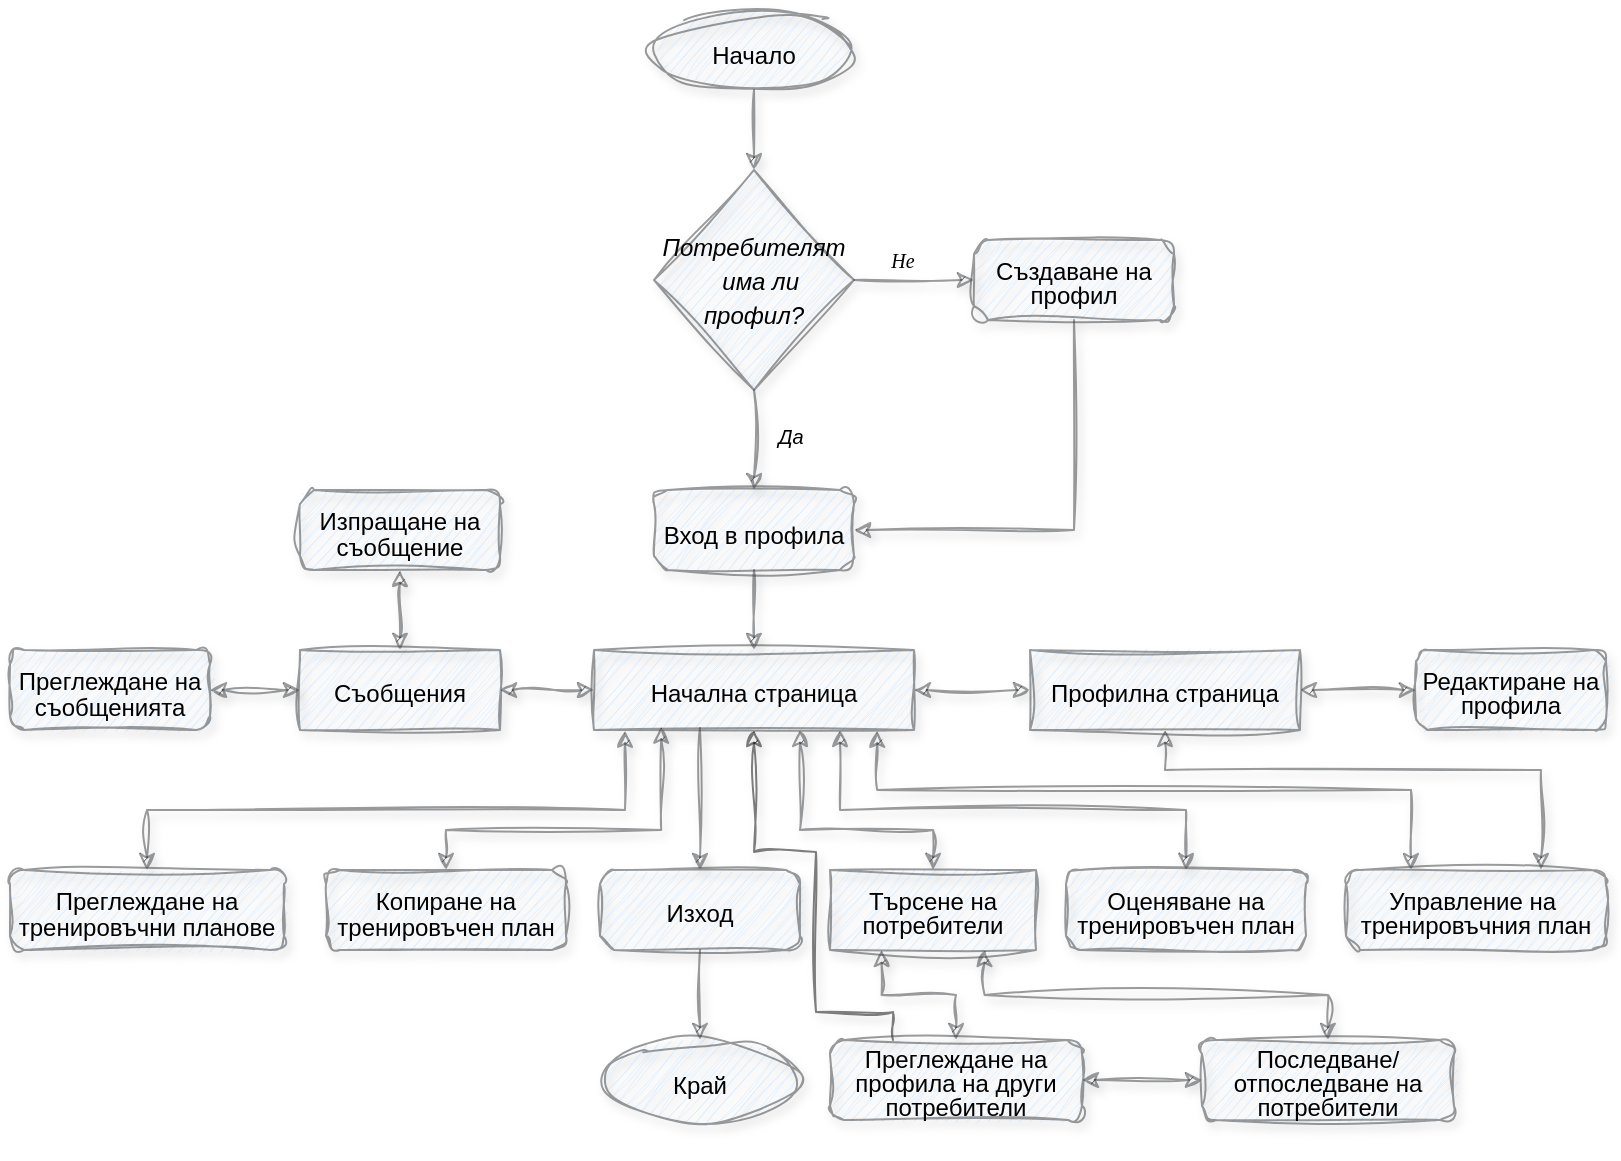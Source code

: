 <mxfile version="21.3.8" type="github">
  <diagram id="C5RBs43oDa-KdzZeNtuy" name="Page-1">
    <mxGraphModel dx="1050" dy="581" grid="0" gridSize="10" guides="1" tooltips="1" connect="1" arrows="1" fold="1" page="1" pageScale="1" pageWidth="827" pageHeight="1169" math="0" shadow="0">
      <root>
        <mxCell id="WIyWlLk6GJQsqaUBKTNV-0" />
        <mxCell id="WIyWlLk6GJQsqaUBKTNV-1" parent="WIyWlLk6GJQsqaUBKTNV-0" />
        <mxCell id="3TFM3hJCEPJsRZKhH2WV-3" value="" style="edgeStyle=orthogonalEdgeStyle;rounded=0;hachureGap=4;orthogonalLoop=1;jettySize=auto;html=1;fontFamily=Architects Daughter;fontSource=https%3A%2F%2Ffonts.googleapis.com%2Fcss%3Ffamily%3DArchitects%2BDaughter;fontSize=16;exitX=0.5;exitY=1;exitDx=0;exitDy=0;exitPerimeter=0;shadow=1;sketch=1;curveFitting=1;jiggle=2;strokeWidth=1;opacity=50;fillColor=#cce5ff;strokeColor=#36393d;" edge="1" parent="WIyWlLk6GJQsqaUBKTNV-1" source="3TFM3hJCEPJsRZKhH2WV-5" target="3TFM3hJCEPJsRZKhH2WV-2">
          <mxGeometry relative="1" as="geometry">
            <mxPoint x="434" y="100" as="sourcePoint" />
          </mxGeometry>
        </mxCell>
        <mxCell id="3TFM3hJCEPJsRZKhH2WV-7" style="edgeStyle=orthogonalEdgeStyle;rounded=0;hachureGap=4;orthogonalLoop=1;jettySize=auto;html=1;exitX=1;exitY=0.5;exitDx=0;exitDy=0;fontFamily=Architects Daughter;fontSource=https%3A%2F%2Ffonts.googleapis.com%2Fcss%3Ffamily%3DArchitects%2BDaughter;fontSize=16;shadow=1;sketch=1;curveFitting=1;jiggle=2;strokeWidth=1;opacity=50;fillColor=#cce5ff;strokeColor=#36393d;" edge="1" parent="WIyWlLk6GJQsqaUBKTNV-1" source="3TFM3hJCEPJsRZKhH2WV-2" target="3TFM3hJCEPJsRZKhH2WV-4">
          <mxGeometry relative="1" as="geometry" />
        </mxCell>
        <mxCell id="3TFM3hJCEPJsRZKhH2WV-9" style="edgeStyle=orthogonalEdgeStyle;rounded=0;hachureGap=4;orthogonalLoop=1;jettySize=auto;html=1;entryX=0.5;entryY=0;entryDx=0;entryDy=0;fontFamily=Architects Daughter;fontSource=https%3A%2F%2Ffonts.googleapis.com%2Fcss%3Ffamily%3DArchitects%2BDaughter;fontSize=16;shadow=1;sketch=1;curveFitting=1;jiggle=2;strokeWidth=1;opacity=50;fillColor=#cce5ff;strokeColor=#36393d;" edge="1" parent="WIyWlLk6GJQsqaUBKTNV-1" source="3TFM3hJCEPJsRZKhH2WV-2" target="3TFM3hJCEPJsRZKhH2WV-8">
          <mxGeometry relative="1" as="geometry" />
        </mxCell>
        <mxCell id="3TFM3hJCEPJsRZKhH2WV-2" value="&lt;p style=&quot;line-height: 75%;&quot;&gt;&lt;span style=&quot;font-size: 12px; font-family: Helvetica; background-color: initial;&quot;&gt;&lt;i&gt;&amp;nbsp;Потребителят&amp;nbsp; &amp;nbsp; има ли профил?&lt;/i&gt;&lt;/span&gt;&lt;br&gt;&lt;/p&gt;" style="rhombus;whiteSpace=wrap;html=1;hachureGap=4;fontFamily=Architects Daughter;fontSource=https%3A%2F%2Ffonts.googleapis.com%2Fcss%3Ffamily%3DArchitects%2BDaughter;fontSize=20;align=center;strokeWidth=1;shadow=1;sketch=1;curveFitting=1;jiggle=2;opacity=50;fillColor=#cce5ff;strokeColor=#36393d;" vertex="1" parent="WIyWlLk6GJQsqaUBKTNV-1">
          <mxGeometry x="384" y="130" width="100" height="110" as="geometry" />
        </mxCell>
        <mxCell id="3TFM3hJCEPJsRZKhH2WV-4" value="&lt;p style=&quot;line-height: 50%;&quot;&gt;&lt;font face=&quot;Helvetica&quot; style=&quot;font-size: 12px;&quot;&gt;Създаване на профил&lt;/font&gt;&lt;/p&gt;" style="rounded=1;whiteSpace=wrap;html=1;absoluteArcSize=1;arcSize=14;strokeWidth=1;hachureGap=4;fontFamily=Architects Daughter;fontSource=https%3A%2F%2Ffonts.googleapis.com%2Fcss%3Ffamily%3DArchitects%2BDaughter;fontSize=20;shadow=1;sketch=1;curveFitting=1;jiggle=2;opacity=50;fillColor=#cce5ff;strokeColor=#36393d;" vertex="1" parent="WIyWlLk6GJQsqaUBKTNV-1">
          <mxGeometry x="544" y="165" width="100" height="40" as="geometry" />
        </mxCell>
        <mxCell id="3TFM3hJCEPJsRZKhH2WV-5" value="&lt;font face=&quot;Helvetica&quot; style=&quot;font-size: 12px;&quot;&gt;Начало&lt;/font&gt;" style="strokeWidth=1;html=1;shape=mxgraph.flowchart.start_1;whiteSpace=wrap;hachureGap=4;fontFamily=Architects Daughter;fontSource=https%3A%2F%2Ffonts.googleapis.com%2Fcss%3Ffamily%3DArchitects%2BDaughter;fontSize=20;shadow=1;sketch=1;curveFitting=1;jiggle=2;opacity=50;fillColor=#cce5ff;strokeColor=#36393d;" vertex="1" parent="WIyWlLk6GJQsqaUBKTNV-1">
          <mxGeometry x="384" y="50" width="100" height="40" as="geometry" />
        </mxCell>
        <mxCell id="3TFM3hJCEPJsRZKhH2WV-6" value="&lt;font face=&quot;Helvetica&quot; style=&quot;font-size: 12px;&quot;&gt;Край&lt;/font&gt;" style="strokeWidth=1;html=1;shape=mxgraph.flowchart.start_1;whiteSpace=wrap;hachureGap=4;fontFamily=Architects Daughter;fontSource=https%3A%2F%2Ffonts.googleapis.com%2Fcss%3Ffamily%3DArchitects%2BDaughter;fontSize=20;shadow=1;sketch=1;curveFitting=1;jiggle=2;opacity=50;fillColor=#cce5ff;strokeColor=#36393d;" vertex="1" parent="WIyWlLk6GJQsqaUBKTNV-1">
          <mxGeometry x="357" y="565" width="100" height="40" as="geometry" />
        </mxCell>
        <mxCell id="3TFM3hJCEPJsRZKhH2WV-17" value="" style="rounded=0;hachureGap=4;orthogonalLoop=1;jettySize=auto;html=1;fontFamily=Architects Daughter;fontSource=https%3A%2F%2Ffonts.googleapis.com%2Fcss%3Ffamily%3DArchitects%2BDaughter;fontSize=16;exitX=0.5;exitY=1;exitDx=0;exitDy=0;entryX=0.5;entryY=0;entryDx=0;entryDy=0;edgeStyle=orthogonalEdgeStyle;shadow=1;sketch=1;curveFitting=1;jiggle=2;strokeWidth=1;opacity=50;fillColor=#cce5ff;strokeColor=#36393d;" edge="1" parent="WIyWlLk6GJQsqaUBKTNV-1" source="3TFM3hJCEPJsRZKhH2WV-8" target="3TFM3hJCEPJsRZKhH2WV-14">
          <mxGeometry relative="1" as="geometry">
            <mxPoint x="420" y="330" as="sourcePoint" />
          </mxGeometry>
        </mxCell>
        <mxCell id="3TFM3hJCEPJsRZKhH2WV-8" value="&lt;font style=&quot;font-size: 12px;&quot; face=&quot;Helvetica&quot;&gt;Вход в профила&lt;/font&gt;" style="rounded=1;whiteSpace=wrap;html=1;absoluteArcSize=1;arcSize=14;strokeWidth=1;hachureGap=4;fontFamily=Architects Daughter;fontSource=https%3A%2F%2Ffonts.googleapis.com%2Fcss%3Ffamily%3DArchitects%2BDaughter;fontSize=20;shadow=1;sketch=1;curveFitting=1;jiggle=2;opacity=50;fillColor=#cce5ff;strokeColor=#36393d;" vertex="1" parent="WIyWlLk6GJQsqaUBKTNV-1">
          <mxGeometry x="384" y="290" width="100" height="40" as="geometry" />
        </mxCell>
        <mxCell id="3TFM3hJCEPJsRZKhH2WV-11" value="&lt;p style=&quot;line-height: 60%;&quot;&gt;&lt;font style=&quot;font-size: 10px;&quot; face=&quot;Verdana&quot;&gt;&lt;i&gt;Не&lt;/i&gt;&lt;/font&gt;&lt;/p&gt;" style="text;html=1;align=center;verticalAlign=middle;resizable=0;points=[];autosize=1;strokeColor=#36393d;fillColor=#cce5ff;fontSize=20;fontFamily=Architects Daughter;shadow=1;sketch=1;curveFitting=1;jiggle=2;strokeWidth=1;opacity=0;" vertex="1" parent="WIyWlLk6GJQsqaUBKTNV-1">
          <mxGeometry x="488" y="139" width="40" height="70" as="geometry" />
        </mxCell>
        <mxCell id="3TFM3hJCEPJsRZKhH2WV-33" value="" style="rounded=0;hachureGap=4;orthogonalLoop=1;jettySize=auto;html=1;fontFamily=Architects Daughter;fontSource=https%3A%2F%2Ffonts.googleapis.com%2Fcss%3Ffamily%3DArchitects%2BDaughter;fontSize=16;exitX=0.331;exitY=0.975;exitDx=0;exitDy=0;exitPerimeter=0;shadow=1;sketch=1;curveFitting=1;jiggle=2;strokeWidth=1;opacity=50;fillColor=#cce5ff;strokeColor=#36393d;" edge="1" parent="WIyWlLk6GJQsqaUBKTNV-1" source="3TFM3hJCEPJsRZKhH2WV-14" target="3TFM3hJCEPJsRZKhH2WV-31">
          <mxGeometry relative="1" as="geometry">
            <mxPoint x="420" y="410" as="sourcePoint" />
          </mxGeometry>
        </mxCell>
        <mxCell id="3TFM3hJCEPJsRZKhH2WV-34" value="" style="rounded=0;hachureGap=4;orthogonalLoop=1;jettySize=auto;html=1;fontFamily=Architects Daughter;fontSource=https%3A%2F%2Ffonts.googleapis.com%2Fcss%3Ffamily%3DArchitects%2BDaughter;fontSize=16;exitX=1;exitY=0.5;exitDx=0;exitDy=0;startArrow=classic;startFill=1;targetPerimeterSpacing=0;shadow=1;sketch=1;curveFitting=1;jiggle=2;strokeWidth=1;opacity=50;fillColor=#cce5ff;strokeColor=#36393d;" edge="1" parent="WIyWlLk6GJQsqaUBKTNV-1" source="3TFM3hJCEPJsRZKhH2WV-14" target="3TFM3hJCEPJsRZKhH2WV-30">
          <mxGeometry relative="1" as="geometry" />
        </mxCell>
        <mxCell id="3TFM3hJCEPJsRZKhH2WV-69" style="edgeStyle=orthogonalEdgeStyle;shape=connector;rounded=0;hachureGap=4;orthogonalLoop=1;jettySize=auto;html=1;exitX=0.21;exitY=0.958;exitDx=0;exitDy=0;labelBackgroundColor=default;strokeColor=#36393d;fontFamily=Architects Daughter;fontSource=https%3A%2F%2Ffonts.googleapis.com%2Fcss%3Ffamily%3DArchitects%2BDaughter;fontSize=20;fontColor=default;endArrow=classic;startArrow=classic;startFill=1;entryX=0.5;entryY=0;entryDx=0;entryDy=0;exitPerimeter=0;shadow=1;sketch=1;curveFitting=1;jiggle=2;strokeWidth=1;opacity=50;fillColor=#cce5ff;" edge="1" parent="WIyWlLk6GJQsqaUBKTNV-1" source="3TFM3hJCEPJsRZKhH2WV-14" target="3TFM3hJCEPJsRZKhH2WV-60">
          <mxGeometry relative="1" as="geometry">
            <mxPoint x="337" y="500" as="targetPoint" />
            <Array as="points">
              <mxPoint x="388" y="460" />
              <mxPoint x="280" y="460" />
            </Array>
          </mxGeometry>
        </mxCell>
        <mxCell id="3TFM3hJCEPJsRZKhH2WV-70" style="edgeStyle=orthogonalEdgeStyle;shape=connector;rounded=0;hachureGap=4;orthogonalLoop=1;jettySize=auto;html=1;exitX=0.097;exitY=1.008;exitDx=0;exitDy=0;labelBackgroundColor=default;strokeColor=#36393d;fontFamily=Architects Daughter;fontSource=https%3A%2F%2Ffonts.googleapis.com%2Fcss%3Ffamily%3DArchitects%2BDaughter;fontSize=20;fontColor=default;endArrow=classic;startArrow=classic;startFill=1;exitPerimeter=0;entryX=0.5;entryY=0;entryDx=0;entryDy=0;shadow=1;sketch=1;curveFitting=1;jiggle=2;strokeWidth=1;opacity=50;fillColor=#cce5ff;" edge="1" parent="WIyWlLk6GJQsqaUBKTNV-1" source="3TFM3hJCEPJsRZKhH2WV-14" target="3TFM3hJCEPJsRZKhH2WV-59">
          <mxGeometry relative="1" as="geometry">
            <Array as="points">
              <mxPoint x="370" y="450" />
              <mxPoint x="131" y="450" />
            </Array>
          </mxGeometry>
        </mxCell>
        <mxCell id="3TFM3hJCEPJsRZKhH2WV-84" style="edgeStyle=elbowEdgeStyle;shape=connector;rounded=0;hachureGap=4;orthogonalLoop=1;jettySize=auto;html=1;exitX=0.885;exitY=1.008;exitDx=0;exitDy=0;labelBackgroundColor=default;strokeColor=#36393d;fontFamily=Architects Daughter;fontSource=https%3A%2F%2Ffonts.googleapis.com%2Fcss%3Ffamily%3DArchitects%2BDaughter;fontSize=20;fontColor=default;endArrow=classic;startArrow=classic;startFill=1;elbow=vertical;entryX=0.25;entryY=0;entryDx=0;entryDy=0;exitPerimeter=0;shadow=1;sketch=1;curveFitting=1;jiggle=2;strokeWidth=1;opacity=50;fillColor=#cce5ff;" edge="1" parent="WIyWlLk6GJQsqaUBKTNV-1" source="3TFM3hJCEPJsRZKhH2WV-14" target="3TFM3hJCEPJsRZKhH2WV-37">
          <mxGeometry relative="1" as="geometry">
            <mxPoint x="760" y="460" as="targetPoint" />
            <Array as="points">
              <mxPoint x="640" y="440" />
            </Array>
          </mxGeometry>
        </mxCell>
        <mxCell id="3TFM3hJCEPJsRZKhH2WV-14" value="&lt;p style=&quot;line-height: 50%;&quot;&gt;&lt;font style=&quot;font-size: 12px;&quot; face=&quot;Helvetica&quot;&gt;Начална страница&lt;/font&gt;&lt;/p&gt;" style="rounded=0;whiteSpace=wrap;html=1;absoluteArcSize=1;arcSize=14;strokeWidth=1;hachureGap=4;fontFamily=Architects Daughter;fontSource=https%3A%2F%2Ffonts.googleapis.com%2Fcss%3Ffamily%3DArchitects%2BDaughter;fontSize=20;shadow=1;sketch=1;curveFitting=1;jiggle=2;opacity=50;fillColor=#cce5ff;strokeColor=#36393d;" vertex="1" parent="WIyWlLk6GJQsqaUBKTNV-1">
          <mxGeometry x="354" y="370" width="160" height="40" as="geometry" />
        </mxCell>
        <mxCell id="3TFM3hJCEPJsRZKhH2WV-23" value="&lt;font style=&quot;font-size: 10px;&quot; face=&quot;Helvetica&quot;&gt;&lt;i&gt;Да&lt;/i&gt;&lt;/font&gt;" style="text;html=1;align=center;verticalAlign=middle;resizable=0;points=[];autosize=1;strokeColor=#36393d;fillColor=#cce5ff;fontSize=20;fontFamily=Architects Daughter;shadow=1;sketch=1;curveFitting=1;jiggle=2;strokeWidth=1;opacity=0;" vertex="1" parent="WIyWlLk6GJQsqaUBKTNV-1">
          <mxGeometry x="432" y="240" width="40" height="40" as="geometry" />
        </mxCell>
        <mxCell id="3TFM3hJCEPJsRZKhH2WV-25" value="" style="edgeStyle=orthogonalEdgeStyle;rounded=0;hachureGap=4;orthogonalLoop=1;jettySize=auto;html=1;fontFamily=Architects Daughter;fontSource=https%3A%2F%2Ffonts.googleapis.com%2Fcss%3Ffamily%3DArchitects%2BDaughter;fontSize=16;exitX=0.5;exitY=1;exitDx=0;exitDy=0;entryX=1;entryY=0.5;entryDx=0;entryDy=0;shadow=1;sketch=1;curveFitting=1;jiggle=2;strokeWidth=1;opacity=50;fillColor=#cce5ff;strokeColor=#36393d;" edge="1" parent="WIyWlLk6GJQsqaUBKTNV-1" source="3TFM3hJCEPJsRZKhH2WV-4" target="3TFM3hJCEPJsRZKhH2WV-8">
          <mxGeometry relative="1" as="geometry">
            <mxPoint x="600" y="205" as="sourcePoint" />
            <mxPoint x="600" y="260" as="targetPoint" />
          </mxGeometry>
        </mxCell>
        <mxCell id="3TFM3hJCEPJsRZKhH2WV-80" value="" style="edgeStyle=orthogonalEdgeStyle;shape=connector;rounded=0;hachureGap=4;orthogonalLoop=1;jettySize=auto;html=1;labelBackgroundColor=default;strokeColor=#36393d;fontFamily=Architects Daughter;fontSource=https%3A%2F%2Ffonts.googleapis.com%2Fcss%3Ffamily%3DArchitects%2BDaughter;fontSize=20;fontColor=default;endArrow=classic;startArrow=classic;startFill=1;entryX=0.75;entryY=0;entryDx=0;entryDy=0;shadow=1;sketch=1;curveFitting=1;jiggle=2;strokeWidth=1;opacity=50;fillColor=#cce5ff;" edge="1" parent="WIyWlLk6GJQsqaUBKTNV-1" source="3TFM3hJCEPJsRZKhH2WV-30" target="3TFM3hJCEPJsRZKhH2WV-37">
          <mxGeometry relative="1" as="geometry">
            <Array as="points">
              <mxPoint x="640" y="430" />
              <mxPoint x="828" y="430" />
            </Array>
          </mxGeometry>
        </mxCell>
        <mxCell id="3TFM3hJCEPJsRZKhH2WV-30" value="&lt;p style=&quot;line-height: 50%;&quot;&gt;&lt;font style=&quot;font-size: 12px;&quot; face=&quot;Helvetica&quot;&gt;Профилна страница&lt;/font&gt;&lt;/p&gt;" style="rounded=0;whiteSpace=wrap;html=1;absoluteArcSize=1;arcSize=14;strokeWidth=1;hachureGap=4;fontFamily=Architects Daughter;fontSource=https%3A%2F%2Ffonts.googleapis.com%2Fcss%3Ffamily%3DArchitects%2BDaughter;fontSize=20;shadow=1;sketch=1;curveFitting=1;jiggle=2;opacity=50;fillColor=#cce5ff;strokeColor=#36393d;" vertex="1" parent="WIyWlLk6GJQsqaUBKTNV-1">
          <mxGeometry x="572" y="370" width="135" height="40" as="geometry" />
        </mxCell>
        <mxCell id="3TFM3hJCEPJsRZKhH2WV-32" value="" style="edgeStyle=orthogonalEdgeStyle;rounded=0;hachureGap=4;orthogonalLoop=1;jettySize=auto;html=1;fontFamily=Architects Daughter;fontSource=https%3A%2F%2Ffonts.googleapis.com%2Fcss%3Ffamily%3DArchitects%2BDaughter;fontSize=16;shadow=1;sketch=1;curveFitting=1;jiggle=2;strokeWidth=1;opacity=50;fillColor=#cce5ff;strokeColor=#36393d;" edge="1" parent="WIyWlLk6GJQsqaUBKTNV-1" source="3TFM3hJCEPJsRZKhH2WV-31" target="3TFM3hJCEPJsRZKhH2WV-6">
          <mxGeometry relative="1" as="geometry" />
        </mxCell>
        <mxCell id="3TFM3hJCEPJsRZKhH2WV-31" value="&lt;p style=&quot;line-height: 50%;&quot;&gt;&lt;font style=&quot;font-size: 12px;&quot; face=&quot;Helvetica&quot;&gt;Изход&lt;/font&gt;&lt;/p&gt;" style="rounded=1;whiteSpace=wrap;html=1;absoluteArcSize=1;arcSize=14;strokeWidth=1;hachureGap=4;fontFamily=Architects Daughter;fontSource=https%3A%2F%2Ffonts.googleapis.com%2Fcss%3Ffamily%3DArchitects%2BDaughter;fontSize=20;shadow=1;sketch=1;curveFitting=1;jiggle=2;opacity=50;fillColor=#cce5ff;strokeColor=#36393d;" vertex="1" parent="WIyWlLk6GJQsqaUBKTNV-1">
          <mxGeometry x="357" y="480" width="100" height="40" as="geometry" />
        </mxCell>
        <mxCell id="3TFM3hJCEPJsRZKhH2WV-73" value="" style="edgeStyle=orthogonalEdgeStyle;shape=connector;rounded=0;hachureGap=4;orthogonalLoop=1;jettySize=auto;html=1;labelBackgroundColor=default;strokeColor=#36393d;fontFamily=Architects Daughter;fontSource=https%3A%2F%2Ffonts.googleapis.com%2Fcss%3Ffamily%3DArchitects%2BDaughter;fontSize=20;fontColor=default;endArrow=classic;startArrow=classic;startFill=1;shadow=1;sketch=1;curveFitting=1;jiggle=2;strokeWidth=1;opacity=50;fillColor=#cce5ff;" edge="1" parent="WIyWlLk6GJQsqaUBKTNV-1" source="3TFM3hJCEPJsRZKhH2WV-35" target="3TFM3hJCEPJsRZKhH2WV-14">
          <mxGeometry relative="1" as="geometry" />
        </mxCell>
        <mxCell id="3TFM3hJCEPJsRZKhH2WV-35" value="&lt;p style=&quot;line-height: 50%;&quot;&gt;&lt;font face=&quot;Helvetica&quot;&gt;&lt;span style=&quot;font-size: 12px;&quot;&gt;Съобщения&lt;/span&gt;&lt;/font&gt;&lt;/p&gt;" style="rounded=0;whiteSpace=wrap;html=1;absoluteArcSize=1;arcSize=14;strokeWidth=1;hachureGap=4;fontFamily=Architects Daughter;fontSource=https%3A%2F%2Ffonts.googleapis.com%2Fcss%3Ffamily%3DArchitects%2BDaughter;fontSize=20;shadow=1;sketch=1;curveFitting=1;jiggle=2;opacity=50;fillColor=#cce5ff;strokeColor=#36393d;" vertex="1" parent="WIyWlLk6GJQsqaUBKTNV-1">
          <mxGeometry x="207" y="370" width="100" height="40" as="geometry" />
        </mxCell>
        <mxCell id="3TFM3hJCEPJsRZKhH2WV-37" value="&lt;p style=&quot;line-height: 50%;&quot;&gt;&lt;font style=&quot;font-size: 12px;&quot; face=&quot;Helvetica&quot;&gt;Управление на&amp;nbsp; тренировъчния план&lt;/font&gt;&lt;/p&gt;" style="rounded=1;whiteSpace=wrap;html=1;absoluteArcSize=1;arcSize=14;strokeWidth=1;hachureGap=4;fontFamily=Architects Daughter;fontSource=https%3A%2F%2Ffonts.googleapis.com%2Fcss%3Ffamily%3DArchitects%2BDaughter;fontSize=20;shadow=1;sketch=1;curveFitting=1;jiggle=2;opacity=50;fillColor=#cce5ff;strokeColor=#36393d;" vertex="1" parent="WIyWlLk6GJQsqaUBKTNV-1">
          <mxGeometry x="730" y="480" width="130" height="40" as="geometry" />
        </mxCell>
        <mxCell id="3TFM3hJCEPJsRZKhH2WV-67" value="" style="shape=connector;rounded=0;hachureGap=4;orthogonalLoop=1;jettySize=auto;html=1;labelBackgroundColor=default;strokeColor=#36393d;fontFamily=Architects Daughter;fontSource=https%3A%2F%2Ffonts.googleapis.com%2Fcss%3Ffamily%3DArchitects%2BDaughter;fontSize=20;fontColor=default;endArrow=classic;startArrow=classic;startFill=1;shadow=1;sketch=1;curveFitting=1;jiggle=2;strokeWidth=1;opacity=50;fillColor=#cce5ff;" edge="1" parent="WIyWlLk6GJQsqaUBKTNV-1" source="3TFM3hJCEPJsRZKhH2WV-40" target="3TFM3hJCEPJsRZKhH2WV-30">
          <mxGeometry relative="1" as="geometry" />
        </mxCell>
        <mxCell id="3TFM3hJCEPJsRZKhH2WV-40" value="&lt;p style=&quot;line-height: 50%;&quot;&gt;&lt;font style=&quot;font-size: 12px;&quot; face=&quot;Helvetica&quot;&gt;Редактиране на профила&lt;/font&gt;&lt;/p&gt;" style="whiteSpace=wrap;html=1;fontSize=20;fontFamily=Architects Daughter;rounded=1;arcSize=14;strokeWidth=1;hachureGap=4;fontSource=https%3A%2F%2Ffonts.googleapis.com%2Fcss%3Ffamily%3DArchitects%2BDaughter;shadow=1;sketch=1;curveFitting=1;jiggle=2;opacity=50;fillColor=#cce5ff;strokeColor=#36393d;" vertex="1" parent="WIyWlLk6GJQsqaUBKTNV-1">
          <mxGeometry x="765" y="370" width="95" height="40" as="geometry" />
        </mxCell>
        <mxCell id="3TFM3hJCEPJsRZKhH2WV-74" value="" style="edgeStyle=orthogonalEdgeStyle;shape=connector;rounded=0;hachureGap=4;orthogonalLoop=1;jettySize=auto;html=1;labelBackgroundColor=default;strokeColor=#36393d;fontFamily=Architects Daughter;fontSource=https%3A%2F%2Ffonts.googleapis.com%2Fcss%3Ffamily%3DArchitects%2BDaughter;fontSize=20;fontColor=default;endArrow=classic;startArrow=classic;startFill=1;shadow=1;sketch=1;curveFitting=1;jiggle=2;strokeWidth=1;opacity=50;fillColor=#cce5ff;" edge="1" parent="WIyWlLk6GJQsqaUBKTNV-1" source="3TFM3hJCEPJsRZKhH2WV-49" target="3TFM3hJCEPJsRZKhH2WV-35">
          <mxGeometry relative="1" as="geometry" />
        </mxCell>
        <mxCell id="3TFM3hJCEPJsRZKhH2WV-49" value="&lt;p style=&quot;line-height: 50%;&quot;&gt;&lt;font face=&quot;Helvetica&quot;&gt;&lt;span style=&quot;font-size: 12px;&quot;&gt;Преглеждане на съобщенията&lt;/span&gt;&lt;/font&gt;&lt;/p&gt;" style="rounded=1;whiteSpace=wrap;html=1;absoluteArcSize=1;arcSize=14;strokeWidth=1;hachureGap=4;fontFamily=Architects Daughter;fontSource=https%3A%2F%2Ffonts.googleapis.com%2Fcss%3Ffamily%3DArchitects%2BDaughter;fontSize=20;shadow=1;sketch=1;curveFitting=1;jiggle=2;opacity=50;fillColor=#cce5ff;strokeColor=#36393d;" vertex="1" parent="WIyWlLk6GJQsqaUBKTNV-1">
          <mxGeometry x="62" y="370" width="100" height="40" as="geometry" />
        </mxCell>
        <mxCell id="3TFM3hJCEPJsRZKhH2WV-78" value="" style="edgeStyle=orthogonalEdgeStyle;shape=connector;rounded=0;hachureGap=4;orthogonalLoop=1;jettySize=auto;html=1;labelBackgroundColor=default;strokeColor=#36393d;fontFamily=Architects Daughter;fontSource=https%3A%2F%2Ffonts.googleapis.com%2Fcss%3Ffamily%3DArchitects%2BDaughter;fontSize=20;fontColor=default;endArrow=classic;startArrow=classic;startFill=1;shadow=1;sketch=1;curveFitting=1;jiggle=2;strokeWidth=1;opacity=50;fillColor=#cce5ff;" edge="1" parent="WIyWlLk6GJQsqaUBKTNV-1" source="3TFM3hJCEPJsRZKhH2WV-50" target="3TFM3hJCEPJsRZKhH2WV-35">
          <mxGeometry relative="1" as="geometry" />
        </mxCell>
        <mxCell id="3TFM3hJCEPJsRZKhH2WV-50" value="&lt;p style=&quot;line-height: 50%;&quot;&gt;&lt;font face=&quot;Helvetica&quot;&gt;&lt;span style=&quot;font-size: 12px;&quot;&gt;Изпращане на съобщение&lt;/span&gt;&lt;/font&gt;&lt;/p&gt;" style="rounded=1;whiteSpace=wrap;html=1;absoluteArcSize=1;arcSize=14;strokeWidth=1;hachureGap=4;fontFamily=Architects Daughter;fontSource=https%3A%2F%2Ffonts.googleapis.com%2Fcss%3Ffamily%3DArchitects%2BDaughter;fontSize=20;shadow=1;sketch=1;curveFitting=1;jiggle=2;opacity=50;fillColor=#cce5ff;strokeColor=#36393d;" vertex="1" parent="WIyWlLk6GJQsqaUBKTNV-1">
          <mxGeometry x="207" y="290" width="100" height="40" as="geometry" />
        </mxCell>
        <mxCell id="3TFM3hJCEPJsRZKhH2WV-59" value="&lt;p style=&quot;line-height: 50%;&quot;&gt;&lt;font face=&quot;Helvetica&quot;&gt;&lt;span style=&quot;font-size: 12px;&quot;&gt;Преглеждане на тренировъчни планове&lt;/span&gt;&lt;/font&gt;&lt;/p&gt;" style="rounded=1;whiteSpace=wrap;html=1;absoluteArcSize=1;arcSize=14;strokeWidth=1;hachureGap=4;fontFamily=Architects Daughter;fontSource=https%3A%2F%2Ffonts.googleapis.com%2Fcss%3Ffamily%3DArchitects%2BDaughter;fontSize=20;shadow=1;sketch=1;curveFitting=1;jiggle=2;opacity=50;fillColor=#cce5ff;strokeColor=#36393d;" vertex="1" parent="WIyWlLk6GJQsqaUBKTNV-1">
          <mxGeometry x="62" y="480" width="137" height="40" as="geometry" />
        </mxCell>
        <mxCell id="3TFM3hJCEPJsRZKhH2WV-60" value="&lt;p style=&quot;line-height: 50%;&quot;&gt;&lt;font face=&quot;Helvetica&quot;&gt;&lt;span style=&quot;font-size: 12px;&quot;&gt;Копиране на тренировъчен план&lt;/span&gt;&lt;/font&gt;&lt;/p&gt;" style="rounded=1;whiteSpace=wrap;html=1;absoluteArcSize=1;arcSize=14;strokeWidth=1;hachureGap=4;fontFamily=Architects Daughter;fontSource=https%3A%2F%2Ffonts.googleapis.com%2Fcss%3Ffamily%3DArchitects%2BDaughter;fontSize=20;shadow=1;sketch=1;curveFitting=1;jiggle=2;opacity=50;fillColor=#cce5ff;strokeColor=#36393d;" vertex="1" parent="WIyWlLk6GJQsqaUBKTNV-1">
          <mxGeometry x="220" y="480" width="120" height="40" as="geometry" />
        </mxCell>
        <mxCell id="3TFM3hJCEPJsRZKhH2WV-83" style="shape=connector;rounded=0;hachureGap=4;orthogonalLoop=1;jettySize=auto;html=1;labelBackgroundColor=default;strokeColor=#36393d;fontFamily=Architects Daughter;fontSource=https%3A%2F%2Ffonts.googleapis.com%2Fcss%3Ffamily%3DArchitects%2BDaughter;fontSize=20;fontColor=default;endArrow=classic;startArrow=classic;startFill=1;edgeStyle=orthogonalEdgeStyle;shadow=1;sketch=1;curveFitting=1;jiggle=2;strokeWidth=1;opacity=50;fillColor=#cce5ff;" edge="1" parent="WIyWlLk6GJQsqaUBKTNV-1" source="3TFM3hJCEPJsRZKhH2WV-81" target="3TFM3hJCEPJsRZKhH2WV-14">
          <mxGeometry relative="1" as="geometry">
            <mxPoint x="445" y="410" as="targetPoint" />
            <Array as="points">
              <mxPoint x="524" y="460" />
              <mxPoint x="457" y="460" />
            </Array>
          </mxGeometry>
        </mxCell>
        <mxCell id="3TFM3hJCEPJsRZKhH2WV-88" style="edgeStyle=orthogonalEdgeStyle;shape=connector;rounded=0;hachureGap=4;orthogonalLoop=1;jettySize=auto;html=1;labelBackgroundColor=default;strokeColor=#36393d;fontFamily=Architects Daughter;fontSource=https%3A%2F%2Ffonts.googleapis.com%2Fcss%3Ffamily%3DArchitects%2BDaughter;fontSize=20;fontColor=default;endArrow=classic;entryX=0.5;entryY=0;entryDx=0;entryDy=0;exitX=0.25;exitY=1;exitDx=0;exitDy=0;startArrow=classic;startFill=1;shadow=1;sketch=1;curveFitting=1;jiggle=2;strokeWidth=1;opacity=50;fillColor=#cce5ff;" edge="1" parent="WIyWlLk6GJQsqaUBKTNV-1" source="3TFM3hJCEPJsRZKhH2WV-81" target="3TFM3hJCEPJsRZKhH2WV-87">
          <mxGeometry relative="1" as="geometry">
            <mxPoint x="535" y="540" as="targetPoint" />
          </mxGeometry>
        </mxCell>
        <mxCell id="3TFM3hJCEPJsRZKhH2WV-89" style="edgeStyle=orthogonalEdgeStyle;shape=connector;rounded=0;hachureGap=4;orthogonalLoop=1;jettySize=auto;html=1;exitX=0.75;exitY=1;exitDx=0;exitDy=0;entryX=0.5;entryY=0;entryDx=0;entryDy=0;labelBackgroundColor=default;strokeColor=#36393d;fontFamily=Architects Daughter;fontSource=https%3A%2F%2Ffonts.googleapis.com%2Fcss%3Ffamily%3DArchitects%2BDaughter;fontSize=20;fontColor=default;endArrow=classic;startArrow=classic;startFill=1;shadow=1;sketch=1;curveFitting=1;jiggle=2;strokeWidth=1;opacity=50;fillColor=#cce5ff;" edge="1" parent="WIyWlLk6GJQsqaUBKTNV-1" source="3TFM3hJCEPJsRZKhH2WV-81" target="3TFM3hJCEPJsRZKhH2WV-86">
          <mxGeometry relative="1" as="geometry" />
        </mxCell>
        <mxCell id="3TFM3hJCEPJsRZKhH2WV-81" value="&lt;p style=&quot;line-height: 50%;&quot;&gt;&lt;font style=&quot;font-size: 12px;&quot; face=&quot;Helvetica&quot;&gt;Търсене на потребители&lt;/font&gt;&lt;/p&gt;" style="rounded=0;whiteSpace=wrap;html=1;absoluteArcSize=1;arcSize=14;strokeWidth=1;hachureGap=4;fontFamily=Architects Daughter;fontSource=https%3A%2F%2Ffonts.googleapis.com%2Fcss%3Ffamily%3DArchitects%2BDaughter;fontSize=20;shadow=1;sketch=1;curveFitting=1;jiggle=2;opacity=50;fillColor=#cce5ff;strokeColor=#36393d;" vertex="1" parent="WIyWlLk6GJQsqaUBKTNV-1">
          <mxGeometry x="472" y="480" width="103" height="40" as="geometry" />
        </mxCell>
        <mxCell id="3TFM3hJCEPJsRZKhH2WV-85" style="edgeStyle=orthogonalEdgeStyle;shape=connector;rounded=0;hachureGap=4;orthogonalLoop=1;jettySize=auto;html=1;exitX=0.5;exitY=0;exitDx=0;exitDy=0;labelBackgroundColor=default;strokeColor=#36393d;fontFamily=Architects Daughter;fontSource=https%3A%2F%2Ffonts.googleapis.com%2Fcss%3Ffamily%3DArchitects%2BDaughter;fontSize=20;fontColor=default;endArrow=classic;startArrow=classic;startFill=1;shadow=1;sketch=1;curveFitting=1;jiggle=2;strokeWidth=1;opacity=50;fillColor=#cce5ff;" edge="1" parent="WIyWlLk6GJQsqaUBKTNV-1" source="3TFM3hJCEPJsRZKhH2WV-82">
          <mxGeometry relative="1" as="geometry">
            <mxPoint x="477" y="410" as="targetPoint" />
            <Array as="points">
              <mxPoint x="650" y="450" />
              <mxPoint x="477" y="450" />
              <mxPoint x="477" y="410" />
            </Array>
          </mxGeometry>
        </mxCell>
        <mxCell id="3TFM3hJCEPJsRZKhH2WV-82" value="&lt;p style=&quot;line-height: 50%;&quot;&gt;&lt;font style=&quot;font-size: 12px;&quot; face=&quot;Helvetica&quot;&gt;Оценяване на тренировъчен план&lt;/font&gt;&lt;/p&gt;" style="rounded=1;whiteSpace=wrap;html=1;absoluteArcSize=1;arcSize=14;strokeWidth=1;hachureGap=4;fontFamily=Architects Daughter;fontSource=https%3A%2F%2Ffonts.googleapis.com%2Fcss%3Ffamily%3DArchitects%2BDaughter;fontSize=20;shadow=1;sketch=1;curveFitting=1;jiggle=2;opacity=50;fillColor=#cce5ff;strokeColor=#36393d;" vertex="1" parent="WIyWlLk6GJQsqaUBKTNV-1">
          <mxGeometry x="590" y="480" width="120" height="40" as="geometry" />
        </mxCell>
        <mxCell id="3TFM3hJCEPJsRZKhH2WV-90" value="" style="edgeStyle=orthogonalEdgeStyle;shape=connector;rounded=0;hachureGap=4;orthogonalLoop=1;jettySize=auto;html=1;labelBackgroundColor=default;strokeColor=#36393d;fontFamily=Architects Daughter;fontSource=https%3A%2F%2Ffonts.googleapis.com%2Fcss%3Ffamily%3DArchitects%2BDaughter;fontSize=20;fontColor=default;endArrow=classic;startArrow=classic;startFill=1;shadow=1;sketch=1;curveFitting=1;jiggle=2;strokeWidth=1;opacity=50;fillColor=#cce5ff;" edge="1" parent="WIyWlLk6GJQsqaUBKTNV-1" source="3TFM3hJCEPJsRZKhH2WV-86" target="3TFM3hJCEPJsRZKhH2WV-87">
          <mxGeometry relative="1" as="geometry" />
        </mxCell>
        <mxCell id="3TFM3hJCEPJsRZKhH2WV-86" value="&lt;p style=&quot;line-height: 50%;&quot;&gt;&lt;font style=&quot;font-size: 12px;&quot; face=&quot;Helvetica&quot;&gt;Последване/отпоследване на потребители&lt;/font&gt;&lt;/p&gt;" style="rounded=1;whiteSpace=wrap;html=1;absoluteArcSize=1;arcSize=14;strokeWidth=1;hachureGap=4;fontFamily=Architects Daughter;fontSource=https%3A%2F%2Ffonts.googleapis.com%2Fcss%3Ffamily%3DArchitects%2BDaughter;fontSize=20;shadow=1;sketch=1;curveFitting=1;jiggle=2;opacity=50;fillColor=#cce5ff;strokeColor=#36393d;" vertex="1" parent="WIyWlLk6GJQsqaUBKTNV-1">
          <mxGeometry x="658" y="565" width="126" height="40" as="geometry" />
        </mxCell>
        <mxCell id="3TFM3hJCEPJsRZKhH2WV-93" style="edgeStyle=orthogonalEdgeStyle;shape=connector;rounded=0;hachureGap=4;orthogonalLoop=1;jettySize=auto;html=1;exitX=0.25;exitY=0;exitDx=0;exitDy=0;entryX=0.5;entryY=1;entryDx=0;entryDy=0;labelBackgroundColor=default;strokeColor=default;fontFamily=Architects Daughter;fontSource=https%3A%2F%2Ffonts.googleapis.com%2Fcss%3Ffamily%3DArchitects%2BDaughter;fontSize=20;fontColor=default;endArrow=classic;sketch=1;curveFitting=1;jiggle=2;shadow=1;opacity=50;" edge="1" parent="WIyWlLk6GJQsqaUBKTNV-1" source="3TFM3hJCEPJsRZKhH2WV-87" target="3TFM3hJCEPJsRZKhH2WV-14">
          <mxGeometry relative="1" as="geometry">
            <Array as="points">
              <mxPoint x="504" y="551" />
              <mxPoint x="465" y="551" />
              <mxPoint x="465" y="471" />
              <mxPoint x="434" y="471" />
            </Array>
          </mxGeometry>
        </mxCell>
        <mxCell id="3TFM3hJCEPJsRZKhH2WV-87" value="&lt;p style=&quot;line-height: 50%;&quot;&gt;&lt;font style=&quot;font-size: 12px;&quot; face=&quot;Helvetica&quot;&gt;Преглеждане на профила на други потребители&lt;/font&gt;&lt;/p&gt;" style="rounded=1;whiteSpace=wrap;html=1;absoluteArcSize=1;arcSize=14;strokeWidth=1;hachureGap=4;fontFamily=Architects Daughter;fontSource=https%3A%2F%2Ffonts.googleapis.com%2Fcss%3Ffamily%3DArchitects%2BDaughter;fontSize=20;shadow=1;sketch=1;curveFitting=1;jiggle=2;opacity=50;fillColor=#cce5ff;strokeColor=#36393d;" vertex="1" parent="WIyWlLk6GJQsqaUBKTNV-1">
          <mxGeometry x="472" y="565" width="126" height="40" as="geometry" />
        </mxCell>
      </root>
    </mxGraphModel>
  </diagram>
</mxfile>
